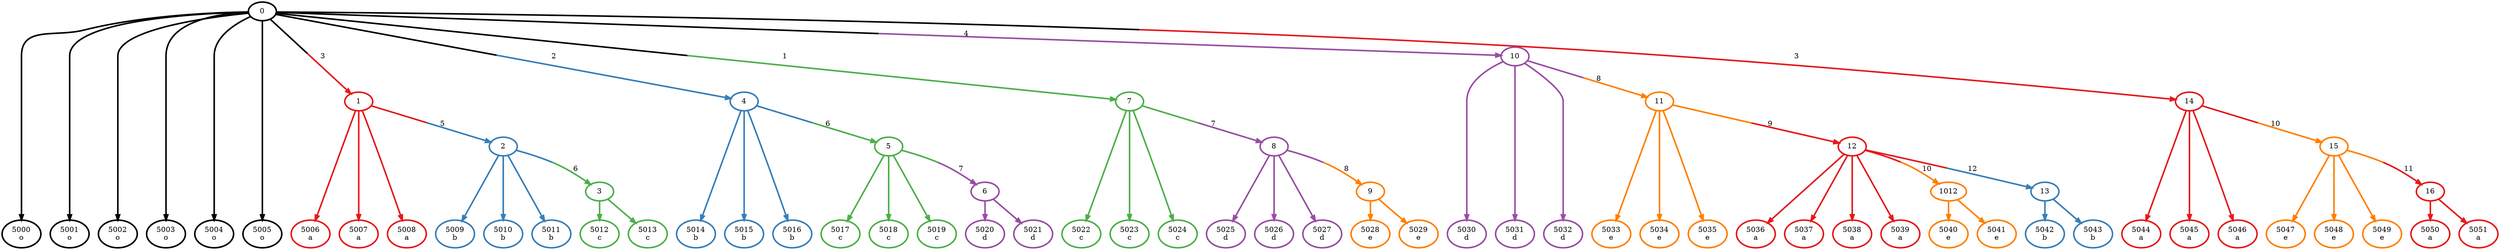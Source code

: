 digraph T {
	{
		rank=same
		0 [penwidth=3,colorscheme=set19,color=0,label="5000\no"]
		1 [penwidth=3,colorscheme=set19,color=0,label="5001\no"]
		2 [penwidth=3,colorscheme=set19,color=0,label="5002\no"]
		3 [penwidth=3,colorscheme=set19,color=0,label="5003\no"]
		4 [penwidth=3,colorscheme=set19,color=0,label="5004\no"]
		5 [penwidth=3,colorscheme=set19,color=0,label="5005\no"]
		6 [penwidth=3,colorscheme=set19,color=1,label="5006\na"]
		7 [penwidth=3,colorscheme=set19,color=1,label="5007\na"]
		8 [penwidth=3,colorscheme=set19,color=1,label="5008\na"]
		9 [penwidth=3,colorscheme=set19,color=2,label="5014\nb"]
		10 [penwidth=3,colorscheme=set19,color=2,label="5015\nb"]
		11 [penwidth=3,colorscheme=set19,color=2,label="5016\nb"]
		12 [penwidth=3,colorscheme=set19,color=3,label="5022\nc"]
		13 [penwidth=3,colorscheme=set19,color=3,label="5023\nc"]
		14 [penwidth=3,colorscheme=set19,color=3,label="5024\nc"]
		15 [penwidth=3,colorscheme=set19,color=4,label="5030\nd"]
		16 [penwidth=3,colorscheme=set19,color=4,label="5031\nd"]
		17 [penwidth=3,colorscheme=set19,color=4,label="5032\nd"]
		18 [penwidth=3,colorscheme=set19,color=1,label="5044\na"]
		19 [penwidth=3,colorscheme=set19,color=1,label="5045\na"]
		20 [penwidth=3,colorscheme=set19,color=1,label="5046\na"]
		21 [penwidth=3,colorscheme=set19,color=2,label="5009\nb"]
		22 [penwidth=3,colorscheme=set19,color=2,label="5010\nb"]
		23 [penwidth=3,colorscheme=set19,color=2,label="5011\nb"]
		24 [penwidth=3,colorscheme=set19,color=3,label="5012\nc"]
		25 [penwidth=3,colorscheme=set19,color=3,label="5013\nc"]
		26 [penwidth=3,colorscheme=set19,color=3,label="5017\nc"]
		27 [penwidth=3,colorscheme=set19,color=3,label="5018\nc"]
		28 [penwidth=3,colorscheme=set19,color=3,label="5019\nc"]
		29 [penwidth=3,colorscheme=set19,color=4,label="5020\nd"]
		30 [penwidth=3,colorscheme=set19,color=4,label="5021\nd"]
		31 [penwidth=3,colorscheme=set19,color=4,label="5025\nd"]
		32 [penwidth=3,colorscheme=set19,color=4,label="5026\nd"]
		33 [penwidth=3,colorscheme=set19,color=4,label="5027\nd"]
		34 [penwidth=3,colorscheme=set19,color=5,label="5028\ne"]
		35 [penwidth=3,colorscheme=set19,color=5,label="5029\ne"]
		36 [penwidth=3,colorscheme=set19,color=5,label="5033\ne"]
		37 [penwidth=3,colorscheme=set19,color=5,label="5034\ne"]
		38 [penwidth=3,colorscheme=set19,color=5,label="5035\ne"]
		39 [penwidth=3,colorscheme=set19,color=1,label="5036\na"]
		40 [penwidth=3,colorscheme=set19,color=1,label="5037\na"]
		41 [penwidth=3,colorscheme=set19,color=1,label="5038\na"]
		42 [penwidth=3,colorscheme=set19,color=1,label="5039\na"]
		43 [penwidth=3,colorscheme=set19,color=5,label="5040\ne"]
		44 [penwidth=3,colorscheme=set19,color=5,label="5041\ne"]
		45 [penwidth=3,colorscheme=set19,color=2,label="5042\nb"]
		46 [penwidth=3,colorscheme=set19,color=2,label="5043\nb"]
		47 [penwidth=3,colorscheme=set19,color=5,label="5047\ne"]
		48 [penwidth=3,colorscheme=set19,color=5,label="5048\ne"]
		49 [penwidth=3,colorscheme=set19,color=5,label="5049\ne"]
		50 [penwidth=3,colorscheme=set19,color=1,label="5050\na"]
		51 [penwidth=3,colorscheme=set19,color=1,label="5051\na"]
	}
	52 [penwidth=3,colorscheme=set19,color=0,label="0"]
	53 [penwidth=3,colorscheme=set19,color=1,label="1"]
	54 [penwidth=3,colorscheme=set19,color=2,label="4"]
	55 [penwidth=3,colorscheme=set19,color=3,label="7"]
	56 [penwidth=3,colorscheme=set19,color=4,label="10"]
	57 [penwidth=3,colorscheme=set19,color=1,label="14"]
	58 [penwidth=3,colorscheme=set19,color=2,label="2"]
	59 [penwidth=3,colorscheme=set19,color=3,label="5"]
	60 [penwidth=3,colorscheme=set19,color=4,label="8"]
	61 [penwidth=3,colorscheme=set19,color=5,label="11"]
	62 [penwidth=3,colorscheme=set19,color=5,label="15"]
	63 [penwidth=3,colorscheme=set19,color=3,label="3"]
	64 [penwidth=3,colorscheme=set19,color=4,label="6"]
	65 [penwidth=3,colorscheme=set19,color=5,label="9"]
	66 [penwidth=3,colorscheme=set19,color=1,label="12"]
	67 [penwidth=3,colorscheme=set19,color=5,label="1012"]
	68 [penwidth=3,colorscheme=set19,color=2,label="13"]
	69 [penwidth=3,colorscheme=set19,color=1,label="16"]
	52 -> 53 [penwidth=3,colorscheme=set19,color="0;0.5:1",label="3"]
	52 -> 54 [penwidth=3,colorscheme=set19,color="0;0.5:2",label="2"]
	52 -> 55 [penwidth=3,colorscheme=set19,color="0;0.5:3",label="1"]
	52 -> 56 [penwidth=3,colorscheme=set19,color="0;0.5:4",label="4"]
	52 -> 57 [penwidth=3,colorscheme=set19,color="0;0.5:1",label="3"]
	52 -> 0 [penwidth=3,colorscheme=set19,color="0;0.5:0"]
	52 -> 1 [penwidth=3,colorscheme=set19,color="0;0.5:0"]
	52 -> 2 [penwidth=3,colorscheme=set19,color="0;0.5:0"]
	52 -> 3 [penwidth=3,colorscheme=set19,color="0;0.5:0"]
	52 -> 4 [penwidth=3,colorscheme=set19,color="0;0.5:0"]
	52 -> 5 [penwidth=3,colorscheme=set19,color="0;0.5:0"]
	53 -> 58 [penwidth=3,colorscheme=set19,color="1;0.5:2",label="5"]
	53 -> 6 [penwidth=3,colorscheme=set19,color="1;0.5:1"]
	53 -> 7 [penwidth=3,colorscheme=set19,color="1;0.5:1"]
	53 -> 8 [penwidth=3,colorscheme=set19,color="1;0.5:1"]
	54 -> 59 [penwidth=3,colorscheme=set19,color="2;0.5:3",label="6"]
	54 -> 9 [penwidth=3,colorscheme=set19,color="2;0.5:2"]
	54 -> 10 [penwidth=3,colorscheme=set19,color="2;0.5:2"]
	54 -> 11 [penwidth=3,colorscheme=set19,color="2;0.5:2"]
	55 -> 60 [penwidth=3,colorscheme=set19,color="3;0.5:4",label="7"]
	55 -> 12 [penwidth=3,colorscheme=set19,color="3;0.5:3"]
	55 -> 13 [penwidth=3,colorscheme=set19,color="3;0.5:3"]
	55 -> 14 [penwidth=3,colorscheme=set19,color="3;0.5:3"]
	56 -> 61 [penwidth=3,colorscheme=set19,color="4;0.5:5",label="8"]
	56 -> 15 [penwidth=3,colorscheme=set19,color="4;0.5:4"]
	56 -> 16 [penwidth=3,colorscheme=set19,color="4;0.5:4"]
	56 -> 17 [penwidth=3,colorscheme=set19,color="4;0.5:4"]
	57 -> 62 [penwidth=3,colorscheme=set19,color="1;0.5:5",label="10"]
	57 -> 18 [penwidth=3,colorscheme=set19,color="1;0.5:1"]
	57 -> 19 [penwidth=3,colorscheme=set19,color="1;0.5:1"]
	57 -> 20 [penwidth=3,colorscheme=set19,color="1;0.5:1"]
	58 -> 63 [penwidth=3,colorscheme=set19,color="2;0.5:3",label="6"]
	58 -> 21 [penwidth=3,colorscheme=set19,color="2;0.5:2"]
	58 -> 22 [penwidth=3,colorscheme=set19,color="2;0.5:2"]
	58 -> 23 [penwidth=3,colorscheme=set19,color="2;0.5:2"]
	59 -> 64 [penwidth=3,colorscheme=set19,color="3;0.5:4",label="7"]
	59 -> 26 [penwidth=3,colorscheme=set19,color="3;0.5:3"]
	59 -> 27 [penwidth=3,colorscheme=set19,color="3;0.5:3"]
	59 -> 28 [penwidth=3,colorscheme=set19,color="3;0.5:3"]
	60 -> 65 [penwidth=3,colorscheme=set19,color="4;0.5:5",label="8"]
	60 -> 31 [penwidth=3,colorscheme=set19,color="4;0.5:4"]
	60 -> 32 [penwidth=3,colorscheme=set19,color="4;0.5:4"]
	60 -> 33 [penwidth=3,colorscheme=set19,color="4;0.5:4"]
	61 -> 66 [penwidth=3,colorscheme=set19,color="5;0.5:1",label="9"]
	61 -> 36 [penwidth=3,colorscheme=set19,color="5;0.5:5"]
	61 -> 37 [penwidth=3,colorscheme=set19,color="5;0.5:5"]
	61 -> 38 [penwidth=3,colorscheme=set19,color="5;0.5:5"]
	62 -> 69 [penwidth=3,colorscheme=set19,color="5;0.5:1",label="11"]
	62 -> 47 [penwidth=3,colorscheme=set19,color="5;0.5:5"]
	62 -> 48 [penwidth=3,colorscheme=set19,color="5;0.5:5"]
	62 -> 49 [penwidth=3,colorscheme=set19,color="5;0.5:5"]
	63 -> 24 [penwidth=3,colorscheme=set19,color="3;0.5:3"]
	63 -> 25 [penwidth=3,colorscheme=set19,color="3;0.5:3"]
	64 -> 29 [penwidth=3,colorscheme=set19,color="4;0.5:4"]
	64 -> 30 [penwidth=3,colorscheme=set19,color="4;0.5:4"]
	65 -> 34 [penwidth=3,colorscheme=set19,color="5;0.5:5"]
	65 -> 35 [penwidth=3,colorscheme=set19,color="5;0.5:5"]
	66 -> 67 [penwidth=3,colorscheme=set19,color="1;0.5:5",label="10"]
	66 -> 68 [penwidth=3,colorscheme=set19,color="1;0.5:2",label="12"]
	66 -> 39 [penwidth=3,colorscheme=set19,color="1;0.5:1"]
	66 -> 40 [penwidth=3,colorscheme=set19,color="1;0.5:1"]
	66 -> 41 [penwidth=3,colorscheme=set19,color="1;0.5:1"]
	66 -> 42 [penwidth=3,colorscheme=set19,color="1;0.5:1"]
	67 -> 43 [penwidth=3,colorscheme=set19,color="5;0.5:5"]
	67 -> 44 [penwidth=3,colorscheme=set19,color="5;0.5:5"]
	68 -> 45 [penwidth=3,colorscheme=set19,color="2;0.5:2"]
	68 -> 46 [penwidth=3,colorscheme=set19,color="2;0.5:2"]
	69 -> 50 [penwidth=3,colorscheme=set19,color="1;0.5:1"]
	69 -> 51 [penwidth=3,colorscheme=set19,color="1;0.5:1"]
}
